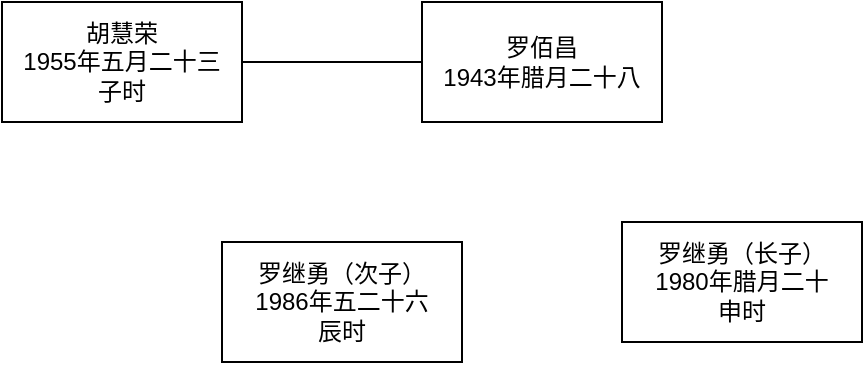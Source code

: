 <mxfile version="26.0.16">
  <diagram name="第 1 页" id="QBeelUMOI0N4kt-8n4QW">
    <mxGraphModel dx="919" dy="716" grid="1" gridSize="10" guides="1" tooltips="1" connect="1" arrows="1" fold="1" page="1" pageScale="1" pageWidth="827" pageHeight="1169" math="0" shadow="0">
      <root>
        <mxCell id="0" />
        <mxCell id="1" parent="0" />
        <mxCell id="EUan5_HXolfmnnFPAk5N-3" style="edgeStyle=orthogonalEdgeStyle;rounded=0;orthogonalLoop=1;jettySize=auto;html=1;entryX=1;entryY=0.5;entryDx=0;entryDy=0;endArrow=none;startFill=0;" edge="1" parent="1" source="EUan5_HXolfmnnFPAk5N-1" target="EUan5_HXolfmnnFPAk5N-2">
          <mxGeometry relative="1" as="geometry" />
        </mxCell>
        <mxCell id="EUan5_HXolfmnnFPAk5N-1" value="罗佰昌&lt;div&gt;1943年腊月二十八&lt;/div&gt;" style="rounded=0;whiteSpace=wrap;html=1;" vertex="1" parent="1">
          <mxGeometry x="470" y="80" width="120" height="60" as="geometry" />
        </mxCell>
        <mxCell id="EUan5_HXolfmnnFPAk5N-2" value="胡慧荣&lt;br&gt;&lt;div&gt;1955年五月二十三&lt;/div&gt;&lt;div&gt;子时&lt;/div&gt;" style="rounded=0;whiteSpace=wrap;html=1;" vertex="1" parent="1">
          <mxGeometry x="260" y="80" width="120" height="60" as="geometry" />
        </mxCell>
        <mxCell id="EUan5_HXolfmnnFPAk5N-4" value="罗继勇（长子）&lt;div&gt;1980年腊月二十&lt;/div&gt;&lt;div&gt;申时&lt;/div&gt;" style="rounded=0;whiteSpace=wrap;html=1;" vertex="1" parent="1">
          <mxGeometry x="570" y="190" width="120" height="60" as="geometry" />
        </mxCell>
        <mxCell id="EUan5_HXolfmnnFPAk5N-5" value="罗继勇（次子）&lt;div&gt;1986年五二十六&lt;/div&gt;&lt;div&gt;辰时&lt;/div&gt;" style="rounded=0;whiteSpace=wrap;html=1;" vertex="1" parent="1">
          <mxGeometry x="370" y="200" width="120" height="60" as="geometry" />
        </mxCell>
      </root>
    </mxGraphModel>
  </diagram>
</mxfile>
